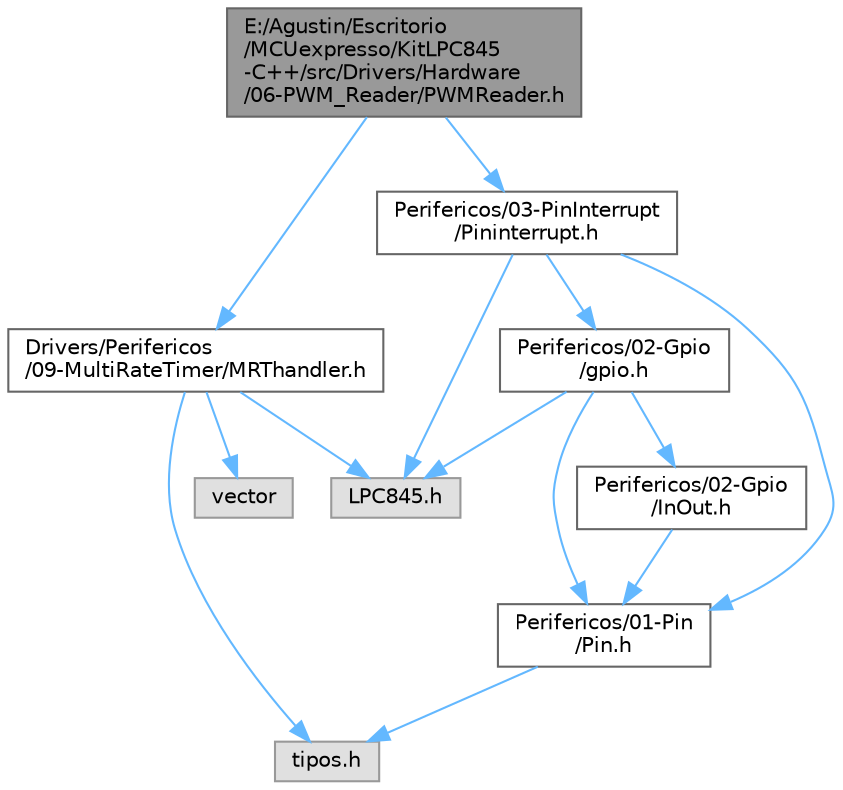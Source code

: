 digraph "E:/Agustin/Escritorio/MCUexpresso/KitLPC845-C++/src/Drivers/Hardware/06-PWM_Reader/PWMReader.h"
{
 // LATEX_PDF_SIZE
  bgcolor="transparent";
  edge [fontname=Helvetica,fontsize=10,labelfontname=Helvetica,labelfontsize=10];
  node [fontname=Helvetica,fontsize=10,shape=box,height=0.2,width=0.4];
  Node1 [id="Node000001",label="E:/Agustin/Escritorio\l/MCUexpresso/KitLPC845\l-C++/src/Drivers/Hardware\l/06-PWM_Reader/PWMReader.h",height=0.2,width=0.4,color="gray40", fillcolor="grey60", style="filled", fontcolor="black",tooltip="Pata que lee tamaños de pulsos de entrada."];
  Node1 -> Node2 [id="edge14_Node000001_Node000002",color="steelblue1",style="solid",tooltip=" "];
  Node2 [id="Node000002",label="Drivers/Perifericos\l/09-MultiRateTimer/MRThandler.h",height=0.2,width=0.4,color="grey40", fillcolor="white", style="filled",URL="$_m_r_thandler_8h_source.html",tooltip=" "];
  Node2 -> Node3 [id="edge15_Node000002_Node000003",color="steelblue1",style="solid",tooltip=" "];
  Node3 [id="Node000003",label="tipos.h",height=0.2,width=0.4,color="grey60", fillcolor="#E0E0E0", style="filled",tooltip=" "];
  Node2 -> Node4 [id="edge16_Node000002_Node000004",color="steelblue1",style="solid",tooltip=" "];
  Node4 [id="Node000004",label="LPC845.h",height=0.2,width=0.4,color="grey60", fillcolor="#E0E0E0", style="filled",tooltip=" "];
  Node2 -> Node5 [id="edge17_Node000002_Node000005",color="steelblue1",style="solid",tooltip=" "];
  Node5 [id="Node000005",label="vector",height=0.2,width=0.4,color="grey60", fillcolor="#E0E0E0", style="filled",tooltip=" "];
  Node1 -> Node6 [id="edge18_Node000001_Node000006",color="steelblue1",style="solid",tooltip=" "];
  Node6 [id="Node000006",label="Perifericos/03-PinInterrupt\l/Pininterrupt.h",height=0.2,width=0.4,color="grey40", fillcolor="white", style="filled",URL="$_pininterrupt_8h.html",tooltip="Clase para entradas con interrupciones por flanco."];
  Node6 -> Node4 [id="edge19_Node000006_Node000004",color="steelblue1",style="solid",tooltip=" "];
  Node6 -> Node7 [id="edge20_Node000006_Node000007",color="steelblue1",style="solid",tooltip=" "];
  Node7 [id="Node000007",label="Perifericos/01-Pin\l/Pin.h",height=0.2,width=0.4,color="grey40", fillcolor="white", style="filled",URL="$_pin_8h.html",tooltip="Clase Abstracta de cualquier pin del microcontrolador."];
  Node7 -> Node3 [id="edge21_Node000007_Node000003",color="steelblue1",style="solid",tooltip=" "];
  Node6 -> Node8 [id="edge22_Node000006_Node000008",color="steelblue1",style="solid",tooltip=" "];
  Node8 [id="Node000008",label="Perifericos/02-Gpio\l/gpio.h",height=0.2,width=0.4,color="grey40", fillcolor="white", style="filled",URL="$gpio_8h.html",tooltip="Módulo con clase de manejo de GPIO."];
  Node8 -> Node4 [id="edge23_Node000008_Node000004",color="steelblue1",style="solid",tooltip=" "];
  Node8 -> Node7 [id="edge24_Node000008_Node000007",color="steelblue1",style="solid",tooltip=" "];
  Node8 -> Node9 [id="edge25_Node000008_Node000009",color="steelblue1",style="solid",tooltip=" "];
  Node9 [id="Node000009",label="Perifericos/02-Gpio\l/InOut.h",height=0.2,width=0.4,color="grey40", fillcolor="white", style="filled",URL="$_in_out_8h.html",tooltip="Clase Abstracta Pura de las GPIO."];
  Node9 -> Node7 [id="edge26_Node000009_Node000007",color="steelblue1",style="solid",tooltip=" "];
}
